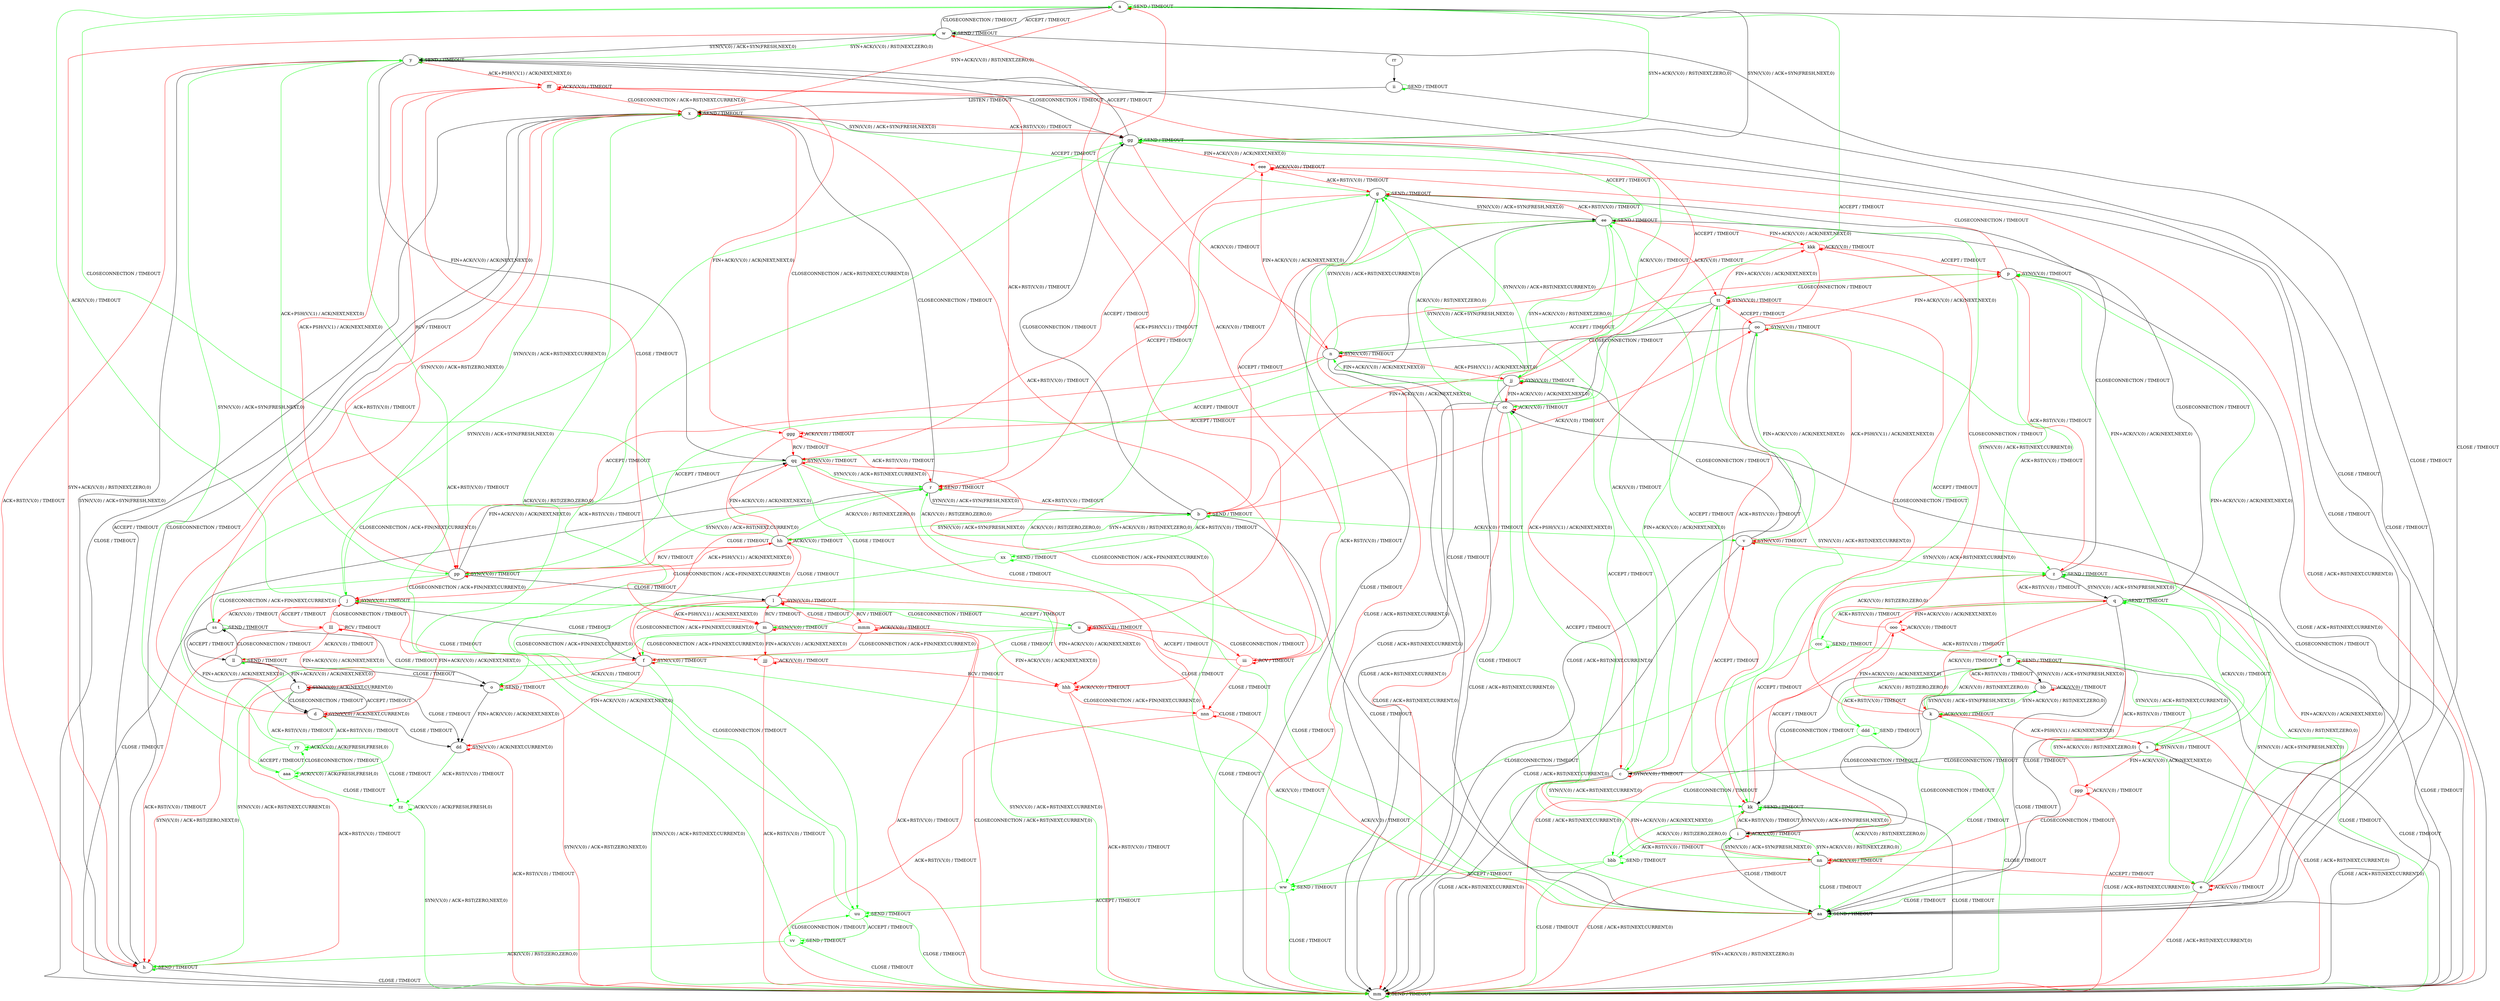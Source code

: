 digraph "" {
	graph ["Incoming time"=2.0667665004730225,
		"Outgoing time"=22.37509822845459,
		Output="{'States': 68, 'Transitions': 1023, 'Filename': '../results/tcp/TCP_Linux_Server-TCP_FreeBSD_Server-yices-3.dot'}",
		Reference="{'States': 58, 'Transitions': 685, 'Filename': '../subjects/tcp/TCP_Linux_Server.dot'}",
		Solver=yices,
		Updated="{'States': 56, 'Transitions': 716, 'Filename': '../subjects/tcp/TCP_FreeBSD_Server.dot'}",
		"f-measure"=0.5396145610278372,
		precision=0.5279329608938548,
		recall=0.5518248175182482
	];
	a -> a [key=0,
	color=green,
	label="SEND / TIMEOUT"];
a -> w [key=0,
label="ACCEPT / TIMEOUT"];
a -> x [key=0,
color=red,
label="SYN+ACK(V,V,0) / RST(NEXT,ZERO,0)"];
a -> aa [key=0,
label="CLOSE / TIMEOUT"];
a -> gg [key=0,
label="SYN(V,V,0) / ACK+SYN(FRESH,NEXT,0)"];
b -> b [key=0,
color=green,
label="SEND / TIMEOUT"];
b -> p [key=0,
color=red,
label="FIN+ACK(V,V,0) / ACK(NEXT,NEXT,0)"];
b -> r [key=0,
color=red,
label="ACK+RST(V,V,0) / TIMEOUT"];
b -> v [key=0,
color=green,
label="ACK(V,V,0) / TIMEOUT"];
b -> aa [key=0,
label="CLOSE / TIMEOUT"];
b -> gg [key=0,
label="CLOSECONNECTION / TIMEOUT"];
b -> hh [key=0,
color=green,
label="SYN+ACK(V,V,0) / RST(NEXT,ZERO,0)"];
b -> oo [key=0,
color=red,
label="ACK(V,V,0) / TIMEOUT"];
xx [color=green];
b -> xx [key=0,
color=green,
label="ACK+RST(V,V,0) / TIMEOUT"];
c -> c [key=0,
color=red,
label="SYN(V,V,0) / TIMEOUT"];
c -> v [key=0,
color=red,
label="ACCEPT / TIMEOUT"];
c -> jj [key=0,
color=green,
label="ACCEPT / TIMEOUT"];
c -> kk [key=0,
color=green,
label="SYN(V,V,0) / ACK+RST(NEXT,CURRENT,0)"];
c -> mm [key=0,
label="CLOSE / ACK+RST(NEXT,CURRENT,0)"];
c -> nn [key=0,
color=red,
label="FIN+ACK(V,V,0) / ACK(NEXT,NEXT,0)"];
c -> tt [key=0,
color=green,
label="FIN+ACK(V,V,0) / ACK(NEXT,NEXT,0)"];
d -> d [key=0,
color=red,
label="SYN(V,V,0) / ACK(NEXT,CURRENT,0)"];
d -> t [key=0,
label="ACCEPT / TIMEOUT"];
d -> x [key=0,
color=red,
label="ACK+RST(V,V,0) / TIMEOUT"];
d -> dd [key=0,
label="CLOSE / TIMEOUT"];
yy [color=green];
d -> yy [key=0,
color=green,
label="ACK+RST(V,V,0) / TIMEOUT"];
e -> e [key=0,
color=red,
label="ACK(V,V,0) / TIMEOUT"];
e -> q [key=0,
color=green,
label="SYN(V,V,0) / ACK+SYN(FRESH,NEXT,0)"];
e -> z [key=0,
color=green,
label="ACK(V,V,0) / RST(NEXT,ZERO,0)"];
e -> aa [key=0,
color=green,
label="CLOSE / TIMEOUT"];
e -> cc [key=0,
label="CLOSECONNECTION / TIMEOUT"];
e -> mm [key=0,
color=red,
label="CLOSE / ACK+RST(NEXT,CURRENT,0)"];
f -> f [key=0,
color=red,
label="SYN(V,V,0) / TIMEOUT"];
f -> o [key=0,
color=red,
label="ACK(V,V,0) / TIMEOUT"];
f -> aa [key=0,
color=green,
label="ACK(V,V,0) / TIMEOUT"];
f -> dd [key=0,
color=red,
label="FIN+ACK(V,V,0) / ACK(NEXT,NEXT,0)"];
f -> mm [key=0,
color=green,
label="SYN(V,V,0) / ACK+RST(NEXT,CURRENT,0)"];
g -> g [key=0,
color=green,
label="SEND / TIMEOUT"];
g -> r [key=0,
color=red,
label="ACCEPT / TIMEOUT"];
g -> x [key=0,
color=green,
label="ACCEPT / TIMEOUT"];
g -> ee [key=0,
label="SYN(V,V,0) / ACK+SYN(FRESH,NEXT,0)"];
g -> mm [key=0,
label="CLOSE / TIMEOUT"];
h -> h [key=0,
color=green,
label="SEND / TIMEOUT"];
h -> x [key=0,
label="CLOSECONNECTION / TIMEOUT"];
h -> y [key=0,
label="SYN(V,V,0) / ACK+SYN(FRESH,NEXT,0)"];
h -> mm [key=0,
label="CLOSE / TIMEOUT"];
i -> i [key=0,
color=red,
label="ACK(V,V,0) / TIMEOUT"];
i -> q [key=0,
color=red,
label="ACCEPT / TIMEOUT"];
i -> aa [key=0,
label="CLOSE / TIMEOUT"];
i -> ee [key=0,
color=green,
label="ACCEPT / TIMEOUT"];
i -> kk [key=0,
color=red,
label="ACK+RST(V,V,0) / TIMEOUT"];
i -> nn [key=0,
color=green,
label="SYN+ACK(V,V,0) / RST(NEXT,ZERO,0)"];
bbb [color=green];
i -> bbb [key=0,
color=green,
label="ACK+RST(V,V,0) / TIMEOUT"];
j -> a [key=0,
color=green,
label="ACK(V,V,0) / TIMEOUT"];
j -> d [key=0,
color=red,
label="FIN+ACK(V,V,0) / ACK(NEXT,NEXT,0)"];
j -> f [key=0,
label="CLOSE / TIMEOUT"];
j -> j [key=0,
color=red,
label="SYN(V,V,0) / TIMEOUT"];
j -> u [key=0,
color=green,
label="ACCEPT / TIMEOUT"];
j -> x [key=0,
color=green,
label="SYN(V,V,0) / ACK+RST(NEXT,CURRENT,0)"];
j -> ss [key=0,
color=red,
label="ACK(V,V,0) / TIMEOUT"];
lll [color=red];
j -> lll [key=0,
color=red,
label="ACCEPT / TIMEOUT"];
k -> k [key=0,
color=red,
label="ACK(V,V,0) / TIMEOUT"];
k -> s [key=0,
color=red,
label="ACK+PSH(V,V,1) / ACK(NEXT,NEXT,0)"];
k -> aa [key=0,
color=green,
label="CLOSE / TIMEOUT"];
k -> bb [key=0,
color=green,
label="SYN(V,V,0) / ACK+SYN(FRESH,NEXT,0)"];
k -> ff [key=0,
color=green,
label="ACK(V,V,0) / RST(NEXT,ZERO,0)"];
k -> mm [key=0,
color=red,
label="CLOSE / ACK+RST(NEXT,CURRENT,0)"];
k -> nn [key=0,
color=green,
label="CLOSECONNECTION / TIMEOUT"];
k -> tt [key=0,
color=red,
label="CLOSECONNECTION / TIMEOUT"];
ooo [color=red];
k -> ooo [key=0,
color=red,
label="FIN+ACK(V,V,0) / ACK(NEXT,NEXT,0)"];
l -> f [key=0,
color=red,
label="CLOSECONNECTION / ACK+FIN(NEXT,CURRENT,0)"];
l -> l [key=0,
color=red,
label="SYN(V,V,0) / TIMEOUT"];
l -> m [key=0,
color=red,
label="ACK+PSH(V,V,1) / ACK(NEXT,NEXT,0)"];
l -> o [key=0,
color=green,
label="CLOSECONNECTION / ACK+FIN(NEXT,CURRENT,0)"];
l -> mm [key=0,
color=green,
label="SYN(V,V,0) / ACK+RST(NEXT,CURRENT,0)"];
hhh [color=red];
l -> hhh [key=0,
color=red,
label="FIN+ACK(V,V,0) / ACK(NEXT,NEXT,0)"];
mmm [color=red];
l -> mmm [key=0,
color=red,
label="RCV / TIMEOUT"];
m -> f [key=0,
color=green,
label="CLOSECONNECTION / ACK+FIN(NEXT,CURRENT,0)"];
m -> l [key=0,
color=red,
label="RCV / TIMEOUT"];
m -> m [key=0,
color=red,
label="SYN(V,V,0) / TIMEOUT"];
m -> mm [key=0,
color=red,
label="CLOSECONNECTION / ACK+RST(NEXT,CURRENT,0)"];
jjj [color=red];
m -> jjj [key=0,
color=red,
label="FIN+ACK(V,V,0) / ACK(NEXT,NEXT,0)"];
n -> g [key=0,
color=green,
label="SYN(V,V,0) / ACK+RST(NEXT,CURRENT,0)"];
n -> n [key=0,
color=red,
label="SYN(V,V,0) / TIMEOUT"];
n -> jj [key=0,
color=red,
label="ACK+PSH(V,V,1) / ACK(NEXT,NEXT,0)"];
n -> mm [key=0,
label="CLOSE / ACK+RST(NEXT,CURRENT,0)"];
n -> pp [key=0,
color=red,
label="ACCEPT / TIMEOUT"];
n -> qq [key=0,
color=green,
label="ACCEPT / TIMEOUT"];
eee [color=red];
n -> eee [key=0,
color=red,
label="FIN+ACK(V,V,0) / ACK(NEXT,NEXT,0)"];
o -> o [key=0,
color=green,
label="SEND / TIMEOUT"];
o -> dd [key=0,
label="FIN+ACK(V,V,0) / ACK(NEXT,NEXT,0)"];
o -> mm [key=0,
color=red,
label="SYN(V,V,0) / ACK+RST(ZERO,NEXT,0)"];
p -> p [key=0,
color=red,
label="SYN(V,V,0) / TIMEOUT"];
p -> z [key=0,
color=red,
label="ACK+RST(V,V,0) / TIMEOUT"];
p -> ff [key=0,
color=green,
label="ACK+RST(V,V,0) / TIMEOUT"];
p -> mm [key=0,
label="CLOSE / ACK+RST(NEXT,CURRENT,0)"];
p -> tt [key=0,
color=green,
label="CLOSECONNECTION / TIMEOUT"];
p -> eee [key=0,
color=red,
label="CLOSECONNECTION / TIMEOUT"];
q -> e [key=0,
color=green,
label="SYN+ACK(V,V,0) / RST(NEXT,ZERO,0)"];
q -> k [key=0,
color=red,
label="ACK(V,V,0) / TIMEOUT"];
q -> p [key=0,
color=green,
label="FIN+ACK(V,V,0) / ACK(NEXT,NEXT,0)"];
q -> q [key=0,
color=green,
label="SEND / TIMEOUT"];
q -> s [key=0,
color=green,
label="ACK(V,V,0) / TIMEOUT"];
q -> z [key=0,
color=red,
label="ACK+RST(V,V,0) / TIMEOUT"];
q -> aa [key=0,
label="CLOSE / TIMEOUT"];
q -> ee [key=0,
label="CLOSECONNECTION / TIMEOUT"];
ccc [color=green];
q -> ccc [key=0,
color=green,
label="ACK+RST(V,V,0) / TIMEOUT"];
q -> ooo [key=0,
color=red,
label="FIN+ACK(V,V,0) / ACK(NEXT,NEXT,0)"];
r -> b [key=0,
label="SYN(V,V,0) / ACK+SYN(FRESH,NEXT,0)"];
r -> r [key=0,
color=green,
label="SEND / TIMEOUT"];
r -> x [key=0,
label="CLOSECONNECTION / TIMEOUT"];
r -> mm [key=0,
label="CLOSE / TIMEOUT"];
s -> c [key=0,
label="CLOSECONNECTION / TIMEOUT"];
s -> p [key=0,
color=green,
label="FIN+ACK(V,V,0) / ACK(NEXT,NEXT,0)"];
s -> s [key=0,
color=red,
label="SYN(V,V,0) / TIMEOUT"];
s -> ff [key=0,
color=green,
label="SYN(V,V,0) / ACK+RST(NEXT,CURRENT,0)"];
s -> mm [key=0,
label="CLOSE / ACK+RST(NEXT,CURRENT,0)"];
ppp [color=red];
s -> ppp [key=0,
color=red,
label="FIN+ACK(V,V,0) / ACK(NEXT,NEXT,0)"];
t -> d [key=0,
label="CLOSECONNECTION / TIMEOUT"];
t -> h [key=0,
color=red,
label="ACK+RST(V,V,0) / TIMEOUT"];
t -> t [key=0,
color=red,
label="SYN(V,V,0) / ACK(NEXT,CURRENT,0)"];
t -> dd [key=0,
label="CLOSE / TIMEOUT"];
aaa [color=green];
t -> aaa [key=0,
color=green,
label="ACK+RST(V,V,0) / TIMEOUT"];
u -> f [key=0,
color=green,
label="CLOSE / TIMEOUT"];
u -> h [key=0,
color=green,
label="SYN(V,V,0) / ACK+RST(NEXT,CURRENT,0)"];
u -> j [key=0,
color=green,
label="CLOSECONNECTION / TIMEOUT"];
u -> u [key=0,
color=red,
label="SYN(V,V,0) / TIMEOUT"];
u -> w [key=0,
color=red,
label="ACK+PSH(V,V,1) / TIMEOUT"];
iii [color=red];
u -> iii [key=0,
color=red,
label="CLOSECONNECTION / TIMEOUT"];
nnn [color=red];
u -> nnn [key=0,
color=red,
label="CLOSE / TIMEOUT"];
v -> e [key=0,
color=red,
label="FIN+ACK(V,V,0) / ACK(NEXT,NEXT,0)"];
v -> v [key=0,
color=red,
label="SYN(V,V,0) / TIMEOUT"];
v -> z [key=0,
color=green,
label="SYN(V,V,0) / ACK+RST(NEXT,CURRENT,0)"];
v -> jj [key=0,
label="CLOSECONNECTION / TIMEOUT"];
v -> mm [key=0,
label="CLOSE / ACK+RST(NEXT,CURRENT,0)"];
v -> oo [key=0,
color=green,
label="FIN+ACK(V,V,0) / ACK(NEXT,NEXT,0)"];
w -> a [key=0,
label="CLOSECONNECTION / TIMEOUT"];
w -> h [key=0,
color=red,
label="SYN+ACK(V,V,0) / RST(NEXT,ZERO,0)"];
w -> w [key=0,
color=green,
label="SEND / TIMEOUT"];
w -> y [key=0,
label="SYN(V,V,0) / ACK+SYN(FRESH,NEXT,0)"];
w -> aa [key=0,
label="CLOSE / TIMEOUT"];
x -> h [key=0,
label="ACCEPT / TIMEOUT"];
x -> x [key=0,
color=green,
label="SEND / TIMEOUT"];
x -> gg [key=0,
label="SYN(V,V,0) / ACK+SYN(FRESH,NEXT,0)"];
x -> mm [key=0,
label="CLOSE / TIMEOUT"];
y -> h [key=0,
color=red,
label="ACK+RST(V,V,0) / TIMEOUT"];
y -> w [key=0,
color=green,
label="SYN+ACK(V,V,0) / RST(NEXT,ZERO,0)"];
y -> y [key=0,
color=green,
label="SEND / TIMEOUT"];
y -> aa [key=0,
label="CLOSE / TIMEOUT"];
y -> gg [key=0,
label="CLOSECONNECTION / TIMEOUT"];
y -> pp [key=0,
color=green,
label="ACK+PSH(V,V,1) / ACK(NEXT,NEXT,0)"];
y -> qq [key=0,
label="FIN+ACK(V,V,0) / ACK(NEXT,NEXT,0)"];
vv [color=green];
y -> vv [key=0,
color=green,
label="ACK+RST(V,V,0) / TIMEOUT"];
fff [color=red];
y -> fff [key=0,
color=red,
label="ACK+PSH(V,V,1) / ACK(NEXT,NEXT,0)"];
z -> g [key=0,
label="CLOSECONNECTION / TIMEOUT"];
z -> q [key=0,
label="SYN(V,V,0) / ACK+SYN(FRESH,NEXT,0)"];
z -> z [key=0,
color=green,
label="SEND / TIMEOUT"];
z -> mm [key=0,
label="CLOSE / TIMEOUT"];
aa -> aa [key=0,
color=green,
label="SEND / TIMEOUT"];
aa -> mm [key=0,
color=red,
label="SYN+ACK(V,V,0) / RST(NEXT,ZERO,0)"];
bb -> i [key=0,
label="CLOSECONNECTION / TIMEOUT"];
bb -> k [key=0,
color=green,
label="SYN+ACK(V,V,0) / RST(NEXT,ZERO,0)"];
bb -> aa [key=0,
label="CLOSE / TIMEOUT"];
bb -> bb [key=0,
color=red,
label="ACK(V,V,0) / TIMEOUT"];
bb -> ff [key=0,
color=red,
label="ACK+RST(V,V,0) / TIMEOUT"];
ddd [color=green];
bb -> ddd [key=0,
color=green,
label="ACK+RST(V,V,0) / TIMEOUT"];
cc -> a [key=0,
color=green,
label="ACCEPT / TIMEOUT"];
cc -> g [key=0,
color=green,
label="ACK(V,V,0) / RST(NEXT,ZERO,0)"];
cc -> aa [key=0,
color=green,
label="CLOSE / TIMEOUT"];
cc -> cc [key=0,
color=red,
label="ACK(V,V,0) / TIMEOUT"];
cc -> ee [key=0,
color=green,
label="SYN(V,V,0) / ACK+SYN(FRESH,NEXT,0)"];
cc -> mm [key=0,
color=red,
label="CLOSE / ACK+RST(NEXT,CURRENT,0)"];
ggg [color=red];
cc -> ggg [key=0,
color=red,
label="ACCEPT / TIMEOUT"];
dd -> dd [key=0,
color=red,
label="SYN(V,V,0) / ACK(NEXT,CURRENT,0)"];
dd -> mm [key=0,
color=red,
label="ACK+RST(V,V,0) / TIMEOUT"];
zz [color=green];
dd -> zz [key=0,
color=green,
label="ACK+RST(V,V,0) / TIMEOUT"];
ee -> b [key=0,
color=red,
label="ACCEPT / TIMEOUT"];
ee -> c [key=0,
color=green,
label="ACK(V,V,0) / TIMEOUT"];
ee -> g [key=0,
color=red,
label="ACK+RST(V,V,0) / TIMEOUT"];
ee -> aa [key=0,
label="CLOSE / TIMEOUT"];
ee -> cc [key=0,
color=green,
label="SYN+ACK(V,V,0) / RST(NEXT,ZERO,0)"];
ee -> ee [key=0,
color=green,
label="SEND / TIMEOUT"];
ee -> gg [key=0,
color=green,
label="ACCEPT / TIMEOUT"];
ee -> tt [key=0,
color=red,
label="ACK(V,V,0) / TIMEOUT"];
ww [color=green];
ee -> ww [key=0,
color=green,
label="ACK+RST(V,V,0) / TIMEOUT"];
kkk [color=red];
ee -> kkk [key=0,
color=red,
label="FIN+ACK(V,V,0) / ACK(NEXT,NEXT,0)"];
ff -> bb [key=0,
label="SYN(V,V,0) / ACK+SYN(FRESH,NEXT,0)"];
ff -> ff [key=0,
color=green,
label="SEND / TIMEOUT"];
ff -> kk [key=0,
label="CLOSECONNECTION / TIMEOUT"];
ff -> mm [key=0,
label="CLOSE / TIMEOUT"];
gg -> a [key=0,
color=green,
label="SYN+ACK(V,V,0) / RST(NEXT,ZERO,0)"];
gg -> n [key=0,
color=red,
label="ACK(V,V,0) / TIMEOUT"];
gg -> x [key=0,
color=red,
label="ACK+RST(V,V,0) / TIMEOUT"];
gg -> y [key=0,
label="ACCEPT / TIMEOUT"];
gg -> aa [key=0,
label="CLOSE / TIMEOUT"];
gg -> gg [key=0,
color=green,
label="SEND / TIMEOUT"];
gg -> jj [key=0,
color=green,
label="ACK(V,V,0) / TIMEOUT"];
uu [color=green];
gg -> uu [key=0,
color=green,
label="ACK+RST(V,V,0) / TIMEOUT"];
gg -> eee [key=0,
color=red,
label="FIN+ACK(V,V,0) / ACK(NEXT,NEXT,0)"];
hh -> a [key=0,
color=green,
label="CLOSECONNECTION / TIMEOUT"];
hh -> b [key=0,
color=green,
label="SYN(V,V,0) / ACK+SYN(FRESH,NEXT,0)"];
hh -> j [key=0,
color=red,
label="CLOSECONNECTION / ACK+FIN(NEXT,CURRENT,0)"];
hh -> l [key=0,
color=red,
label="CLOSE / TIMEOUT"];
hh -> r [key=0,
color=green,
label="ACK(V,V,0) / RST(NEXT,ZERO,0)"];
hh -> aa [key=0,
color=green,
label="CLOSE / TIMEOUT"];
hh -> hh [key=0,
color=red,
label="ACK(V,V,0) / TIMEOUT"];
hh -> pp [key=0,
color=red,
label="ACK+PSH(V,V,1) / ACK(NEXT,NEXT,0)"];
hh -> qq [key=0,
color=red,
label="FIN+ACK(V,V,0) / ACK(NEXT,NEXT,0)"];
ii -> x [key=0,
label="LISTEN / TIMEOUT"];
ii -> ii [key=0,
color=green,
label="SEND / TIMEOUT"];
ii -> mm [key=0,
label="CLOSE / TIMEOUT"];
jj -> g [key=0,
color=green,
label="SYN(V,V,0) / ACK+RST(NEXT,CURRENT,0)"];
jj -> n [key=0,
color=green,
label="FIN+ACK(V,V,0) / ACK(NEXT,NEXT,0)"];
jj -> cc [key=0,
color=red,
label="FIN+ACK(V,V,0) / ACK(NEXT,NEXT,0)"];
jj -> jj [key=0,
color=red,
label="SYN(V,V,0) / TIMEOUT"];
jj -> mm [key=0,
label="CLOSE / ACK+RST(NEXT,CURRENT,0)"];
jj -> pp [key=0,
color=green,
label="ACCEPT / TIMEOUT"];
jj -> fff [key=0,
color=red,
label="ACCEPT / TIMEOUT"];
kk -> g [key=0,
color=green,
label="ACCEPT / TIMEOUT"];
kk -> i [key=0,
label="SYN(V,V,0) / ACK+SYN(FRESH,NEXT,0)"];
kk -> z [key=0,
color=red,
label="ACCEPT / TIMEOUT"];
kk -> kk [key=0,
color=green,
label="SEND / TIMEOUT"];
kk -> mm [key=0,
label="CLOSE / TIMEOUT"];
ll -> h [key=0,
color=red,
label="SYN(V,V,0) / ACK+RST(ZERO,NEXT,0)"];
ll -> o [key=0,
label="CLOSE / TIMEOUT"];
ll -> t [key=0,
label="FIN+ACK(V,V,0) / ACK(NEXT,NEXT,0)"];
ll -> ll [key=0,
color=green,
label="SEND / TIMEOUT"];
ll -> ss [key=0,
label="CLOSECONNECTION / TIMEOUT"];
mm -> mm [key=0,
color=green,
label="SEND / TIMEOUT"];
nn -> e [key=0,
color=red,
label="ACCEPT / TIMEOUT"];
nn -> i [key=0,
color=green,
label="SYN(V,V,0) / ACK+SYN(FRESH,NEXT,0)"];
nn -> aa [key=0,
color=green,
label="CLOSE / TIMEOUT"];
nn -> cc [key=0,
color=green,
label="ACCEPT / TIMEOUT"];
nn -> kk [key=0,
color=green,
label="ACK(V,V,0) / RST(NEXT,ZERO,0)"];
nn -> mm [key=0,
color=red,
label="CLOSE / ACK+RST(NEXT,CURRENT,0)"];
nn -> nn [key=0,
color=red,
label="ACK(V,V,0) / TIMEOUT"];
oo -> n [key=0,
label="CLOSECONNECTION / TIMEOUT"];
oo -> p [key=0,
color=red,
label="FIN+ACK(V,V,0) / ACK(NEXT,NEXT,0)"];
oo -> v [key=0,
color=red,
label="ACK+PSH(V,V,1) / ACK(NEXT,NEXT,0)"];
oo -> z [key=0,
color=green,
label="SYN(V,V,0) / ACK+RST(NEXT,CURRENT,0)"];
oo -> mm [key=0,
label="CLOSE / ACK+RST(NEXT,CURRENT,0)"];
oo -> oo [key=0,
color=red,
label="SYN(V,V,0) / TIMEOUT"];
pp -> j [key=0,
color=red,
label="CLOSECONNECTION / ACK+FIN(NEXT,CURRENT,0)"];
pp -> l [key=0,
label="CLOSE / TIMEOUT"];
pp -> r [key=0,
color=green,
label="SYN(V,V,0) / ACK+RST(NEXT,CURRENT,0)"];
pp -> hh [key=0,
color=red,
label="RCV / TIMEOUT"];
pp -> pp [key=0,
color=red,
label="SYN(V,V,0) / TIMEOUT"];
pp -> qq [key=0,
label="FIN+ACK(V,V,0) / ACK(NEXT,NEXT,0)"];
pp -> ss [key=0,
color=green,
label="CLOSECONNECTION / ACK+FIN(NEXT,CURRENT,0)"];
pp -> fff [key=0,
color=red,
label="ACK+PSH(V,V,1) / ACK(NEXT,NEXT,0)"];
qq -> j [key=0,
color=green,
label="CLOSECONNECTION / ACK+FIN(NEXT,CURRENT,0)"];
qq -> m [key=0,
color=green,
label="CLOSE / TIMEOUT"];
qq -> r [key=0,
color=green,
label="SYN(V,V,0) / ACK+RST(NEXT,CURRENT,0)"];
qq -> qq [key=0,
color=red,
label="SYN(V,V,0) / TIMEOUT"];
qq -> hhh [key=0,
color=red,
label="CLOSE / TIMEOUT"];
qq -> iii [key=0,
color=red,
label="CLOSECONNECTION / ACK+FIN(NEXT,CURRENT,0)"];
rr -> ii [key=0];
ss -> d [key=0,
label="FIN+ACK(V,V,0) / ACK(NEXT,NEXT,0)"];
ss -> o [key=0,
label="CLOSE / TIMEOUT"];
ss -> x [key=0,
color=red,
label="SYN(V,V,0) / ACK+RST(ZERO,NEXT,0)"];
ss -> ll [key=0,
label="ACCEPT / TIMEOUT"];
ss -> ss [key=0,
color=green,
label="SEND / TIMEOUT"];
tt -> c [key=0,
color=red,
label="ACK+PSH(V,V,1) / ACK(NEXT,NEXT,0)"];
tt -> n [key=0,
color=green,
label="ACCEPT / TIMEOUT"];
tt -> kk [key=0,
color=green,
label="SYN(V,V,0) / ACK+RST(NEXT,CURRENT,0)"];
tt -> mm [key=0,
label="CLOSE / ACK+RST(NEXT,CURRENT,0)"];
tt -> oo [key=0,
color=red,
label="ACCEPT / TIMEOUT"];
tt -> tt [key=0,
color=red,
label="SYN(V,V,0) / TIMEOUT"];
tt -> kkk [key=0,
color=red,
label="FIN+ACK(V,V,0) / ACK(NEXT,NEXT,0)"];
uu -> x [key=0,
color=green,
label="ACK(V,V,0) / RST(ZERO,ZERO,0)"];
uu -> mm [key=0,
color=green,
label="CLOSE / TIMEOUT"];
uu -> uu [key=0,
color=green,
label="SEND / TIMEOUT"];
uu -> vv [key=0,
color=green,
label="ACCEPT / TIMEOUT"];
vv -> h [key=0,
color=green,
label="ACK(V,V,0) / RST(ZERO,ZERO,0)"];
vv -> mm [key=0,
color=green,
label="CLOSE / TIMEOUT"];
vv -> uu [key=0,
color=green,
label="CLOSECONNECTION / TIMEOUT"];
vv -> vv [key=0,
color=green,
label="SEND / TIMEOUT"];
ww -> g [key=0,
color=green,
label="ACK(V,V,0) / RST(ZERO,ZERO,0)"];
ww -> mm [key=0,
color=green,
label="CLOSE / TIMEOUT"];
ww -> uu [key=0,
color=green,
label="ACCEPT / TIMEOUT"];
ww -> ww [key=0,
color=green,
label="SEND / TIMEOUT"];
xx -> r [key=0,
color=green,
label="ACK(V,V,0) / RST(ZERO,ZERO,0)"];
xx -> mm [key=0,
color=green,
label="CLOSE / TIMEOUT"];
xx -> uu [key=0,
color=green,
label="CLOSECONNECTION / TIMEOUT"];
xx -> xx [key=0,
color=green,
label="SEND / TIMEOUT"];
yy -> gg [key=0,
color=green,
label="SYN(V,V,0) / ACK+SYN(FRESH,NEXT,0)"];
yy -> yy [key=0,
color=green,
label="ACK(V,V,0) / ACK(FRESH,FRESH,0)"];
yy -> zz [key=0,
color=green,
label="CLOSE / TIMEOUT"];
yy -> aaa [key=0,
color=green,
label="ACCEPT / TIMEOUT"];
zz -> mm [key=0,
color=green,
label="SYN(V,V,0) / ACK+RST(ZERO,NEXT,0)"];
zz -> zz [key=0,
color=green,
label="ACK(V,V,0) / ACK(FRESH,FRESH,0)"];
aaa -> y [key=0,
color=green,
label="SYN(V,V,0) / ACK+SYN(FRESH,NEXT,0)"];
aaa -> yy [key=0,
color=green,
label="CLOSECONNECTION / TIMEOUT"];
aaa -> zz [key=0,
color=green,
label="CLOSE / TIMEOUT"];
aaa -> aaa [key=0,
color=green,
label="ACK(V,V,0) / ACK(FRESH,FRESH,0)"];
bbb -> kk [key=0,
color=green,
label="ACK(V,V,0) / RST(ZERO,ZERO,0)"];
bbb -> mm [key=0,
color=green,
label="CLOSE / TIMEOUT"];
bbb -> ww [key=0,
color=green,
label="ACCEPT / TIMEOUT"];
bbb -> bbb [key=0,
color=green,
label="SEND / TIMEOUT"];
ccc -> z [key=0,
color=green,
label="ACK(V,V,0) / RST(ZERO,ZERO,0)"];
ccc -> mm [key=0,
color=green,
label="CLOSE / TIMEOUT"];
ccc -> ww [key=0,
color=green,
label="CLOSECONNECTION / TIMEOUT"];
ccc -> ccc [key=0,
color=green,
label="SEND / TIMEOUT"];
ddd -> ff [key=0,
color=green,
label="ACK(V,V,0) / RST(ZERO,ZERO,0)"];
ddd -> mm [key=0,
color=green,
label="CLOSE / TIMEOUT"];
ddd -> bbb [key=0,
color=green,
label="CLOSECONNECTION / TIMEOUT"];
ddd -> ddd [key=0,
color=green,
label="SEND / TIMEOUT"];
eee -> g [key=0,
color=red,
label="ACK+RST(V,V,0) / TIMEOUT"];
eee -> mm [key=0,
color=red,
label="CLOSE / ACK+RST(NEXT,CURRENT,0)"];
eee -> qq [key=0,
color=red,
label="ACCEPT / TIMEOUT"];
eee -> eee [key=0,
color=red,
label="ACK(V,V,0) / TIMEOUT"];
fff -> m [key=0,
color=red,
label="CLOSE / TIMEOUT"];
fff -> r [key=0,
color=red,
label="ACK+RST(V,V,0) / TIMEOUT"];
fff -> x [key=0,
color=red,
label="CLOSECONNECTION / ACK+RST(NEXT,CURRENT,0)"];
fff -> pp [key=0,
color=red,
label="RCV / TIMEOUT"];
fff -> fff [key=0,
color=red,
label="ACK(V,V,0) / TIMEOUT"];
fff -> ggg [key=0,
color=red,
label="FIN+ACK(V,V,0) / ACK(NEXT,NEXT,0)"];
ggg -> r [key=0,
color=red,
label="ACK+RST(V,V,0) / TIMEOUT"];
ggg -> x [key=0,
color=red,
label="CLOSECONNECTION / ACK+RST(NEXT,CURRENT,0)"];
ggg -> qq [key=0,
color=red,
label="RCV / TIMEOUT"];
ggg -> ggg [key=0,
color=red,
label="ACK(V,V,0) / TIMEOUT"];
ggg -> jjj [key=0,
color=red,
label="CLOSE / TIMEOUT"];
hhh -> mm [key=0,
color=red,
label="ACK+RST(V,V,0) / TIMEOUT"];
hhh -> hhh [key=0,
color=red,
label="ACK(V,V,0) / TIMEOUT"];
hhh -> nnn [key=0,
color=red,
label="CLOSECONNECTION / ACK+FIN(NEXT,CURRENT,0)"];
iii -> a [key=0,
color=red,
label="ACK(V,V,0) / TIMEOUT"];
iii -> u [key=0,
color=red,
label="ACCEPT / TIMEOUT"];
iii -> x [key=0,
color=red,
label="ACK+RST(V,V,0) / TIMEOUT"];
iii -> iii [key=0,
color=red,
label="RCV / TIMEOUT"];
iii -> nnn [key=0,
color=red,
label="CLOSE / TIMEOUT"];
jjj -> mm [key=0,
color=red,
label="ACK+RST(V,V,0) / TIMEOUT"];
jjj -> hhh [key=0,
color=red,
label="RCV / TIMEOUT"];
jjj -> jjj [key=0,
color=red,
label="ACK(V,V,0) / TIMEOUT"];
kkk -> p [key=0,
color=red,
label="ACCEPT / TIMEOUT"];
kkk -> kk [key=0,
color=red,
label="ACK+RST(V,V,0) / TIMEOUT"];
kkk -> mm [key=0,
color=red,
label="CLOSE / ACK+RST(NEXT,CURRENT,0)"];
kkk -> kkk [key=0,
color=red,
label="ACK(V,V,0) / TIMEOUT"];
lll -> f [key=0,
color=red,
label="CLOSE / TIMEOUT"];
lll -> h [key=0,
color=red,
label="ACK+RST(V,V,0) / TIMEOUT"];
lll -> j [key=0,
color=red,
label="CLOSECONNECTION / TIMEOUT"];
lll -> t [key=0,
color=red,
label="FIN+ACK(V,V,0) / ACK(NEXT,NEXT,0)"];
lll -> ll [key=0,
color=red,
label="ACK(V,V,0) / TIMEOUT"];
lll -> lll [key=0,
color=red,
label="RCV / TIMEOUT"];
mmm -> f [key=0,
color=red,
label="CLOSECONNECTION / ACK+FIN(NEXT,CURRENT,0)"];
mmm -> l [key=0,
color=red,
label="CLOSE / TIMEOUT"];
mmm -> mm [key=0,
color=red,
label="ACK+RST(V,V,0) / TIMEOUT"];
mmm -> hhh [key=0,
color=red,
label="FIN+ACK(V,V,0) / ACK(NEXT,NEXT,0)"];
mmm -> mmm [key=0,
color=red,
label="ACK(V,V,0) / TIMEOUT"];
nnn -> aa [key=0,
color=red,
label="ACK(V,V,0) / TIMEOUT"];
nnn -> mm [key=0,
color=red,
label="ACK+RST(V,V,0) / TIMEOUT"];
nnn -> nnn [key=0,
color=red,
label="CLOSE / TIMEOUT"];
ooo -> ff [key=0,
color=red,
label="ACK+RST(V,V,0) / TIMEOUT"];
ooo -> mm [key=0,
color=red,
label="CLOSE / ACK+RST(NEXT,CURRENT,0)"];
ooo -> kkk [key=0,
color=red,
label="CLOSECONNECTION / TIMEOUT"];
ooo -> ooo [key=0,
color=red,
label="ACK(V,V,0) / TIMEOUT"];
ppp -> ff [key=0,
color=red,
label="ACK+RST(V,V,0) / TIMEOUT"];
ppp -> mm [key=0,
color=red,
label="CLOSE / ACK+RST(NEXT,CURRENT,0)"];
ppp -> nn [key=0,
color=red,
label="CLOSECONNECTION / TIMEOUT"];
ppp -> ppp [key=0,
color=red,
label="ACK(V,V,0) / TIMEOUT"];
}
